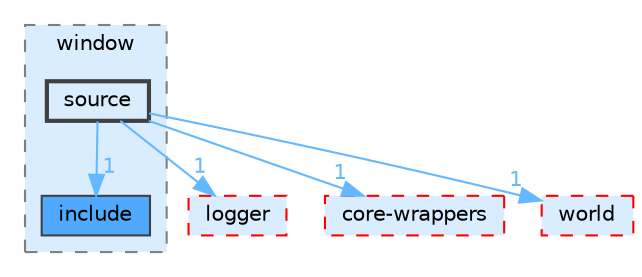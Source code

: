 digraph "lib/core/window/source"
{
 // LATEX_PDF_SIZE
  bgcolor="transparent";
  edge [fontname=Helvetica,fontsize=10,labelfontname=Helvetica,labelfontsize=10];
  node [fontname=Helvetica,fontsize=10,shape=box,height=0.2,width=0.4];
  compound=true
  subgraph clusterdir_2eb4d6a0926ce6cd9d2287e910bc6883 {
    graph [ bgcolor="#daedff", pencolor="grey50", label="window", fontname=Helvetica,fontsize=10 style="filled,dashed", URL="dir_2eb4d6a0926ce6cd9d2287e910bc6883.html",tooltip=""]
  dir_11bddd5d24d9ce86372e919ed9d905c7 [label="include", fillcolor="#4ea9ff", color="grey25", style="filled", URL="dir_11bddd5d24d9ce86372e919ed9d905c7.html",tooltip=""];
  dir_783bc13c3327df7997627d1ea2147b84 [label="source", fillcolor="#daedff", color="grey25", style="filled,bold", URL="dir_783bc13c3327df7997627d1ea2147b84.html",tooltip=""];
  }
  dir_3abd7e524b18be2791e1cb82bd099322 [label="logger", fillcolor="#daedff", color="red", style="filled,dashed", URL="dir_3abd7e524b18be2791e1cb82bd099322.html",tooltip=""];
  dir_3ba74b92108d0f2a02e3c2f0f685a4ec [label="core-wrappers", fillcolor="#daedff", color="red", style="filled,dashed", URL="dir_3ba74b92108d0f2a02e3c2f0f685a4ec.html",tooltip=""];
  dir_7eff1fcf245d21a0d58aab4335d9982c [label="world", fillcolor="#daedff", color="red", style="filled,dashed", URL="dir_7eff1fcf245d21a0d58aab4335d9982c.html",tooltip=""];
  dir_783bc13c3327df7997627d1ea2147b84->dir_11bddd5d24d9ce86372e919ed9d905c7 [headlabel="1", labeldistance=1.5 headhref="dir_000023_000011.html" color="steelblue1" fontcolor="steelblue1"];
  dir_783bc13c3327df7997627d1ea2147b84->dir_3abd7e524b18be2791e1cb82bd099322 [headlabel="1", labeldistance=1.5 headhref="dir_000023_000015.html" color="steelblue1" fontcolor="steelblue1"];
  dir_783bc13c3327df7997627d1ea2147b84->dir_3ba74b92108d0f2a02e3c2f0f685a4ec [headlabel="1", labeldistance=1.5 headhref="dir_000023_000001.html" color="steelblue1" fontcolor="steelblue1"];
  dir_783bc13c3327df7997627d1ea2147b84->dir_7eff1fcf245d21a0d58aab4335d9982c [headlabel="1", labeldistance=1.5 headhref="dir_000023_000027.html" color="steelblue1" fontcolor="steelblue1"];
}

